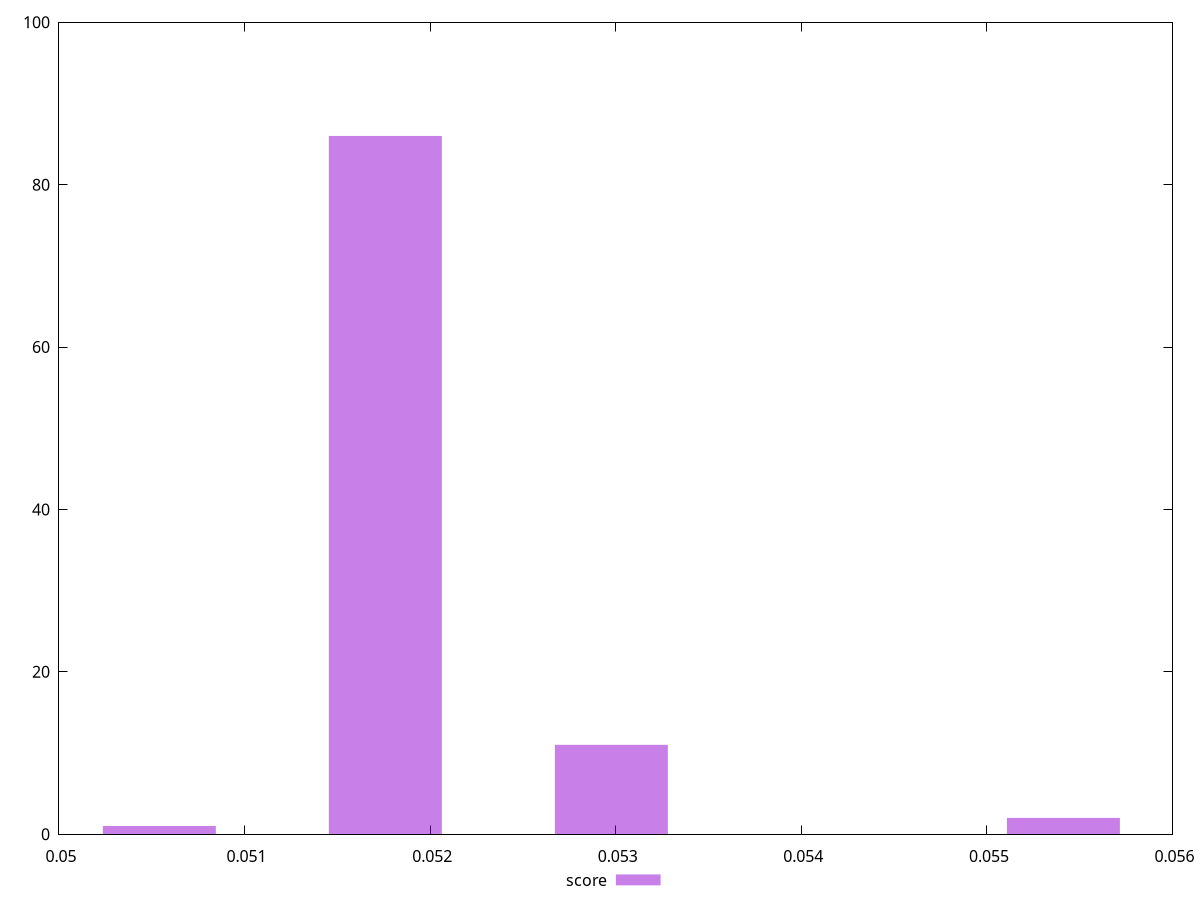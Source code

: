 reset
set terminal svg size 640, 490 enhanced background rgb 'white'
set output "reprap/unused-javascript/samples/pages+cached+nointeractive/score/histogram.svg"

$score <<EOF
0.051758486647483094 86
0.05297633339212975 11
0.055412026881423077 2
0.050540639902836436 1
EOF

set key outside below
set boxwidth 0.0006089233723233305
set yrange [0:100]
set style fill transparent solid 0.5 noborder

plot \
  $score title "score" with boxes, \


reset